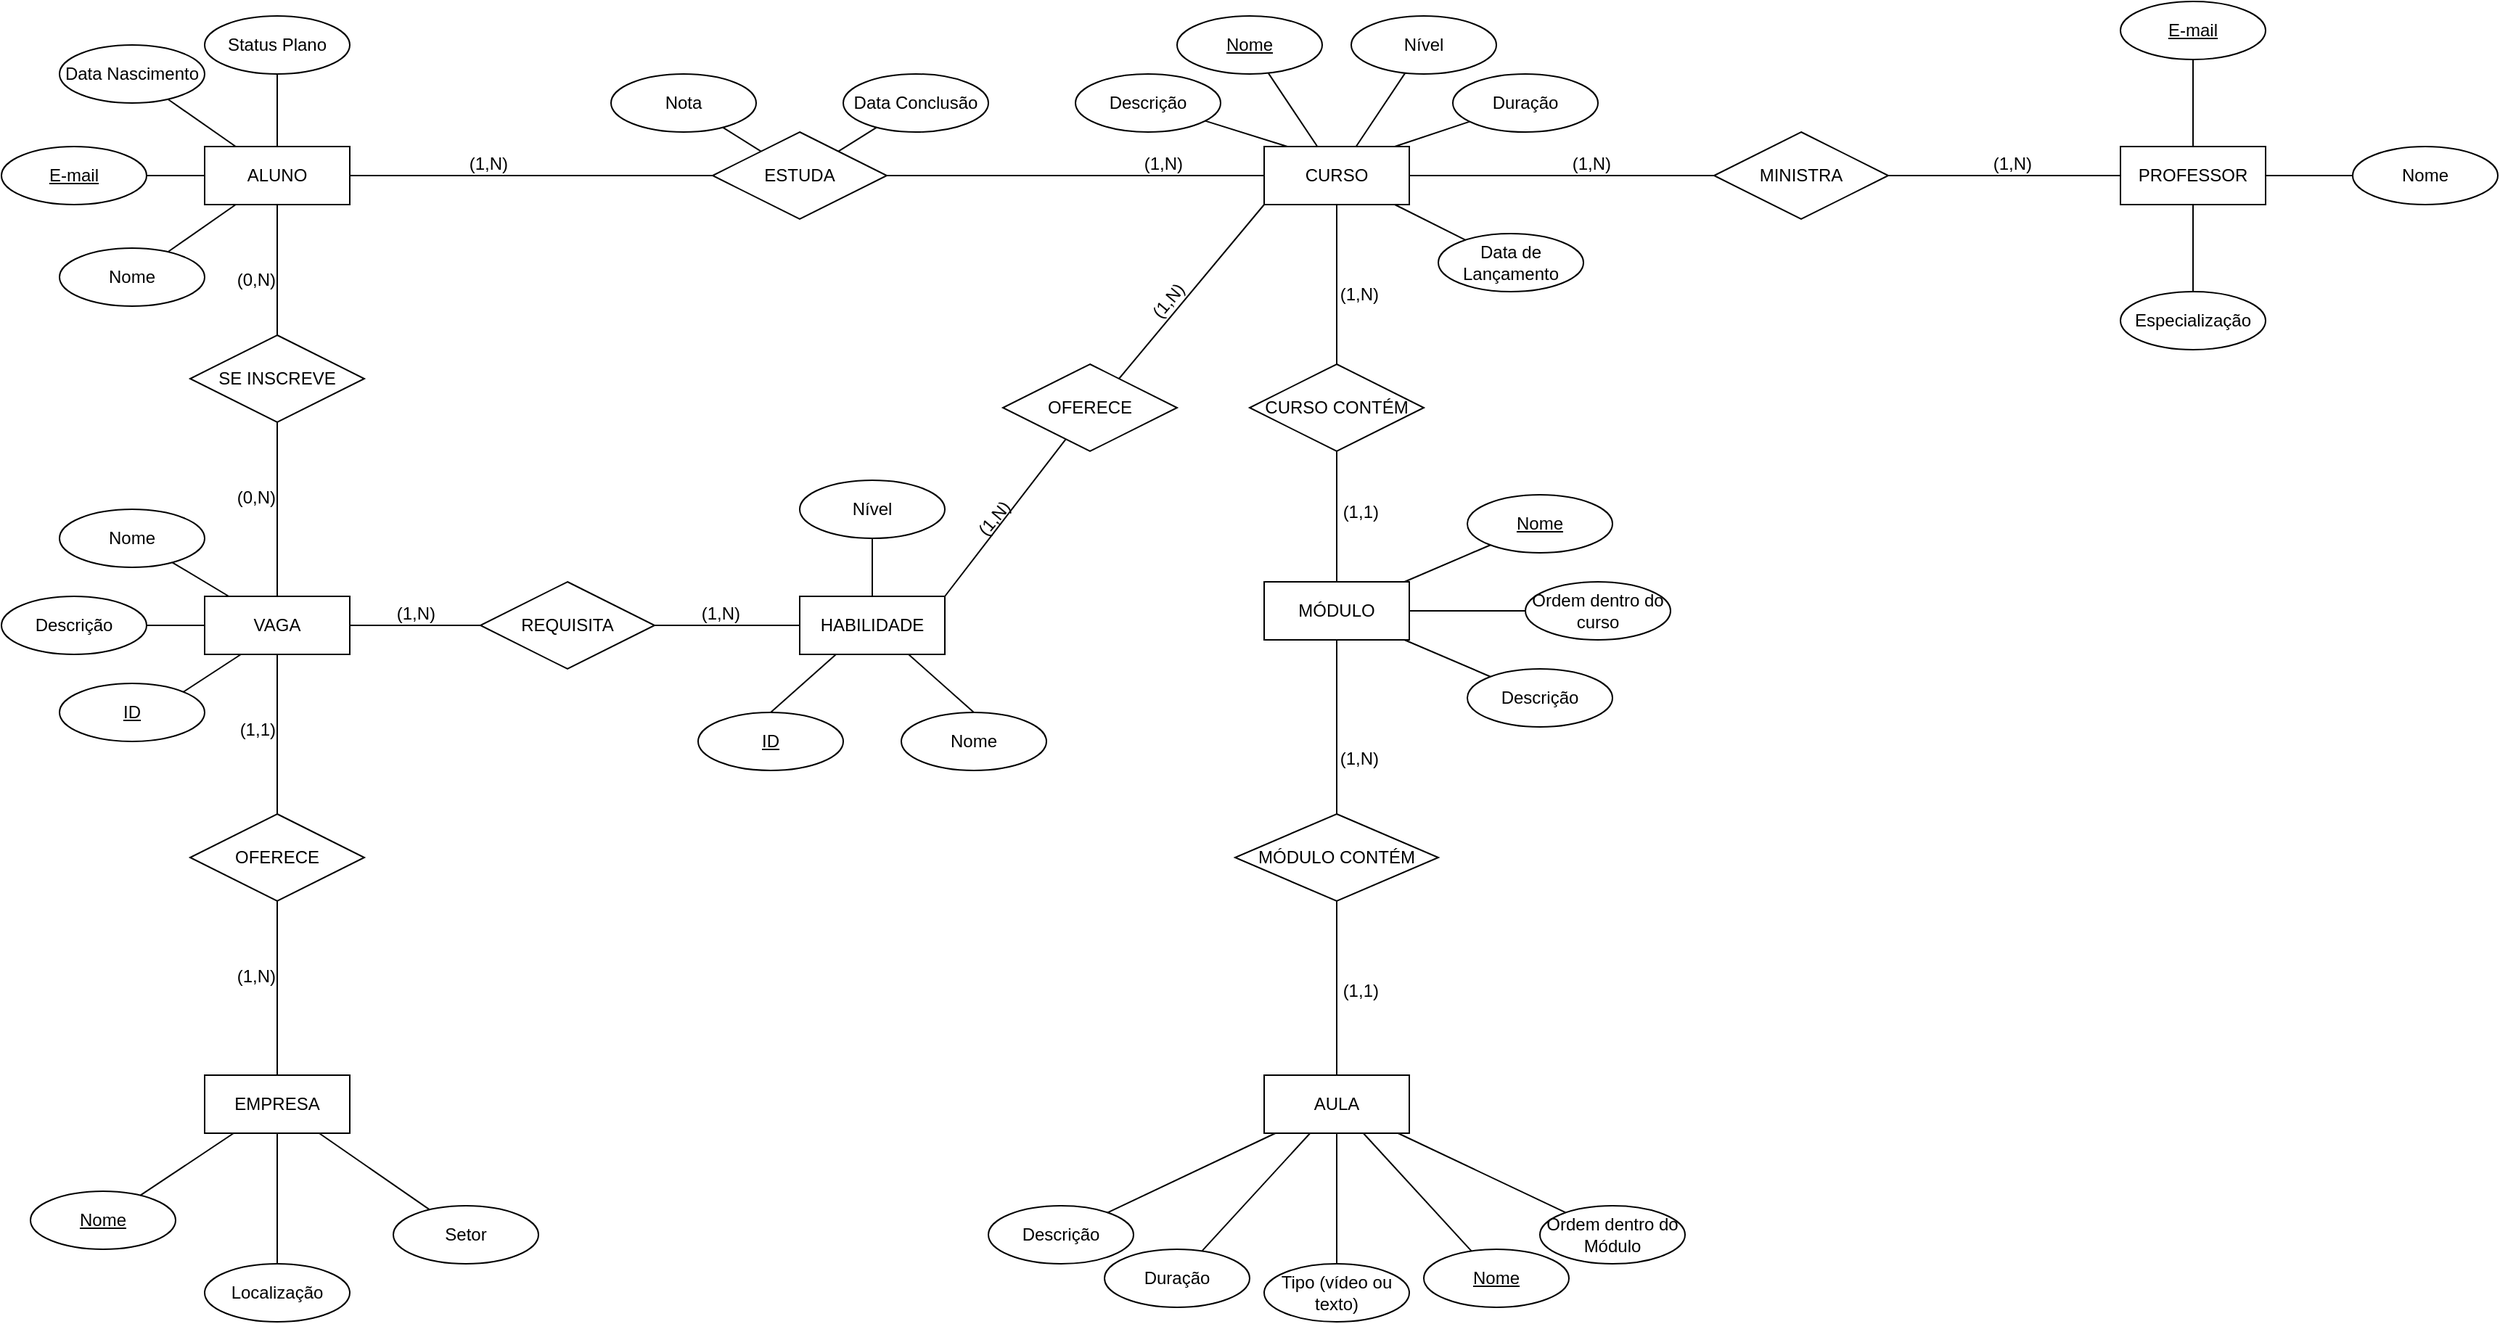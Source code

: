 <mxfile version="24.9.0">
  <diagram name="Page-1" id="-omX-KY2u4bKSU9Vu2pH">
    <mxGraphModel dx="2501" dy="780" grid="1" gridSize="10" guides="1" tooltips="1" connect="1" arrows="1" fold="1" page="1" pageScale="1" pageWidth="827" pageHeight="1169" math="0" shadow="0">
      <root>
        <mxCell id="0" />
        <mxCell id="1" parent="0" />
        <mxCell id="84Rggwo5Q6fRoOFXzcfN-1" value="&lt;div&gt;ALUNO&lt;/div&gt;" style="whiteSpace=wrap;html=1;align=center;" parent="1" vertex="1">
          <mxGeometry x="-10" y="130" width="100" height="40" as="geometry" />
        </mxCell>
        <mxCell id="84Rggwo5Q6fRoOFXzcfN-2" value="&lt;u&gt;E-mail&lt;/u&gt;" style="ellipse;whiteSpace=wrap;html=1;align=center;" parent="1" vertex="1">
          <mxGeometry x="-150" y="130" width="100" height="40" as="geometry" />
        </mxCell>
        <mxCell id="84Rggwo5Q6fRoOFXzcfN-3" value="Data Nascimento" style="ellipse;whiteSpace=wrap;html=1;align=center;" parent="1" vertex="1">
          <mxGeometry x="-110" y="60" width="100" height="40" as="geometry" />
        </mxCell>
        <mxCell id="84Rggwo5Q6fRoOFXzcfN-4" value="Status Plano" style="ellipse;whiteSpace=wrap;html=1;align=center;" parent="1" vertex="1">
          <mxGeometry x="-10" y="40" width="100" height="40" as="geometry" />
        </mxCell>
        <mxCell id="84Rggwo5Q6fRoOFXzcfN-6" value="" style="endArrow=none;html=1;rounded=0;" parent="1" source="84Rggwo5Q6fRoOFXzcfN-84" target="84Rggwo5Q6fRoOFXzcfN-1" edge="1">
          <mxGeometry relative="1" as="geometry">
            <mxPoint x="180" y="200.0" as="sourcePoint" />
            <mxPoint x="410" y="199.5" as="targetPoint" />
          </mxGeometry>
        </mxCell>
        <mxCell id="84Rggwo5Q6fRoOFXzcfN-7" value="" style="endArrow=none;html=1;rounded=0;" parent="1" source="84Rggwo5Q6fRoOFXzcfN-2" target="84Rggwo5Q6fRoOFXzcfN-1" edge="1">
          <mxGeometry relative="1" as="geometry">
            <mxPoint x="170" y="150" as="sourcePoint" />
            <mxPoint x="190" y="150" as="targetPoint" />
          </mxGeometry>
        </mxCell>
        <mxCell id="84Rggwo5Q6fRoOFXzcfN-9" value="ESTUDA" style="shape=rhombus;perimeter=rhombusPerimeter;whiteSpace=wrap;html=1;align=center;" parent="1" vertex="1">
          <mxGeometry x="340" y="120" width="120" height="60" as="geometry" />
        </mxCell>
        <mxCell id="84Rggwo5Q6fRoOFXzcfN-10" value="" style="endArrow=none;html=1;rounded=0;" parent="1" source="84Rggwo5Q6fRoOFXzcfN-9" target="84Rggwo5Q6fRoOFXzcfN-1" edge="1">
          <mxGeometry relative="1" as="geometry">
            <mxPoint x="350" y="210" as="sourcePoint" />
            <mxPoint x="510" y="210" as="targetPoint" />
          </mxGeometry>
        </mxCell>
        <mxCell id="84Rggwo5Q6fRoOFXzcfN-11" value="&lt;div&gt;(1,N)&lt;/div&gt;" style="resizable=0;html=1;whiteSpace=wrap;align=right;verticalAlign=bottom;" parent="84Rggwo5Q6fRoOFXzcfN-10" connectable="0" vertex="1">
          <mxGeometry x="1" relative="1" as="geometry">
            <mxPoint x="110" as="offset" />
          </mxGeometry>
        </mxCell>
        <mxCell id="84Rggwo5Q6fRoOFXzcfN-12" value="CURSO" style="whiteSpace=wrap;html=1;align=center;" parent="1" vertex="1">
          <mxGeometry x="720" y="130" width="100" height="40" as="geometry" />
        </mxCell>
        <mxCell id="84Rggwo5Q6fRoOFXzcfN-13" value="Nome" style="ellipse;whiteSpace=wrap;html=1;align=center;fontStyle=4;" parent="1" vertex="1">
          <mxGeometry x="660" y="40" width="100" height="40" as="geometry" />
        </mxCell>
        <mxCell id="84Rggwo5Q6fRoOFXzcfN-14" value="Descrição" style="ellipse;whiteSpace=wrap;html=1;align=center;" parent="1" vertex="1">
          <mxGeometry x="590" y="80" width="100" height="40" as="geometry" />
        </mxCell>
        <mxCell id="84Rggwo5Q6fRoOFXzcfN-15" value="Nível" style="ellipse;whiteSpace=wrap;html=1;align=center;" parent="1" vertex="1">
          <mxGeometry x="780" y="40" width="100" height="40" as="geometry" />
        </mxCell>
        <mxCell id="84Rggwo5Q6fRoOFXzcfN-16" value="Data de Lançamento" style="ellipse;whiteSpace=wrap;html=1;align=center;" parent="1" vertex="1">
          <mxGeometry x="840" y="190" width="100" height="40" as="geometry" />
        </mxCell>
        <mxCell id="84Rggwo5Q6fRoOFXzcfN-17" value="Duração" style="ellipse;whiteSpace=wrap;html=1;align=center;" parent="1" vertex="1">
          <mxGeometry x="850" y="80" width="100" height="40" as="geometry" />
        </mxCell>
        <mxCell id="84Rggwo5Q6fRoOFXzcfN-18" value="" style="endArrow=none;html=1;rounded=0;" parent="1" source="84Rggwo5Q6fRoOFXzcfN-13" target="84Rggwo5Q6fRoOFXzcfN-12" edge="1">
          <mxGeometry relative="1" as="geometry">
            <mxPoint x="420" y="410" as="sourcePoint" />
            <mxPoint x="580" y="410" as="targetPoint" />
          </mxGeometry>
        </mxCell>
        <mxCell id="84Rggwo5Q6fRoOFXzcfN-19" value="" style="endArrow=none;html=1;rounded=0;entryX=0.16;entryY=0;entryDx=0;entryDy=0;entryPerimeter=0;" parent="1" source="84Rggwo5Q6fRoOFXzcfN-14" target="84Rggwo5Q6fRoOFXzcfN-12" edge="1">
          <mxGeometry relative="1" as="geometry">
            <mxPoint x="482" y="432" as="sourcePoint" />
            <mxPoint x="514" y="450" as="targetPoint" />
          </mxGeometry>
        </mxCell>
        <mxCell id="84Rggwo5Q6fRoOFXzcfN-20" value="" style="endArrow=none;html=1;rounded=0;" parent="1" source="84Rggwo5Q6fRoOFXzcfN-15" target="84Rggwo5Q6fRoOFXzcfN-12" edge="1">
          <mxGeometry relative="1" as="geometry">
            <mxPoint x="492" y="442" as="sourcePoint" />
            <mxPoint x="524" y="460" as="targetPoint" />
          </mxGeometry>
        </mxCell>
        <mxCell id="84Rggwo5Q6fRoOFXzcfN-21" value="" style="endArrow=none;html=1;rounded=0;" parent="1" target="84Rggwo5Q6fRoOFXzcfN-17" edge="1">
          <mxGeometry relative="1" as="geometry">
            <mxPoint x="810" y="130" as="sourcePoint" />
            <mxPoint x="534" y="470" as="targetPoint" />
          </mxGeometry>
        </mxCell>
        <mxCell id="84Rggwo5Q6fRoOFXzcfN-22" value="MINISTRA" style="shape=rhombus;perimeter=rhombusPerimeter;whiteSpace=wrap;html=1;align=center;" parent="1" vertex="1">
          <mxGeometry x="1030" y="120" width="120" height="60" as="geometry" />
        </mxCell>
        <mxCell id="84Rggwo5Q6fRoOFXzcfN-23" value="" style="endArrow=none;html=1;rounded=0;" parent="1" source="84Rggwo5Q6fRoOFXzcfN-22" target="84Rggwo5Q6fRoOFXzcfN-12" edge="1">
          <mxGeometry relative="1" as="geometry">
            <mxPoint x="750" y="410" as="sourcePoint" />
            <mxPoint x="910" y="410" as="targetPoint" />
          </mxGeometry>
        </mxCell>
        <mxCell id="84Rggwo5Q6fRoOFXzcfN-24" value="(1,N)" style="resizable=0;html=1;whiteSpace=wrap;align=right;verticalAlign=bottom;" parent="84Rggwo5Q6fRoOFXzcfN-23" connectable="0" vertex="1">
          <mxGeometry x="1" relative="1" as="geometry">
            <mxPoint x="140" as="offset" />
          </mxGeometry>
        </mxCell>
        <mxCell id="84Rggwo5Q6fRoOFXzcfN-25" value="PROFESSOR" style="whiteSpace=wrap;html=1;align=center;" parent="1" vertex="1">
          <mxGeometry x="1310" y="130" width="100" height="40" as="geometry" />
        </mxCell>
        <mxCell id="84Rggwo5Q6fRoOFXzcfN-26" value="" style="endArrow=none;html=1;rounded=0;entryX=0;entryY=0.5;entryDx=0;entryDy=0;exitX=1;exitY=0.5;exitDx=0;exitDy=0;" parent="1" source="84Rggwo5Q6fRoOFXzcfN-22" target="84Rggwo5Q6fRoOFXzcfN-25" edge="1">
          <mxGeometry relative="1" as="geometry">
            <mxPoint x="880" y="410" as="sourcePoint" />
            <mxPoint x="1040" y="410" as="targetPoint" />
          </mxGeometry>
        </mxCell>
        <mxCell id="84Rggwo5Q6fRoOFXzcfN-27" value="(1,N)" style="resizable=0;html=1;whiteSpace=wrap;align=right;verticalAlign=bottom;" parent="84Rggwo5Q6fRoOFXzcfN-26" connectable="0" vertex="1">
          <mxGeometry x="1" relative="1" as="geometry">
            <mxPoint x="-60" as="offset" />
          </mxGeometry>
        </mxCell>
        <mxCell id="84Rggwo5Q6fRoOFXzcfN-28" value="Nome" style="ellipse;whiteSpace=wrap;html=1;align=center;fontStyle=0;" parent="1" vertex="1">
          <mxGeometry x="1470" y="130" width="100" height="40" as="geometry" />
        </mxCell>
        <mxCell id="84Rggwo5Q6fRoOFXzcfN-30" value="Especialização" style="ellipse;whiteSpace=wrap;html=1;align=center;" parent="1" vertex="1">
          <mxGeometry x="1310" y="230" width="100" height="40" as="geometry" />
        </mxCell>
        <mxCell id="84Rggwo5Q6fRoOFXzcfN-32" value="&lt;u&gt;E-mail&lt;/u&gt;" style="ellipse;whiteSpace=wrap;html=1;align=center;" parent="1" vertex="1">
          <mxGeometry x="1310" y="30" width="100" height="40" as="geometry" />
        </mxCell>
        <mxCell id="84Rggwo5Q6fRoOFXzcfN-34" value="" style="endArrow=none;html=1;rounded=0;" parent="1" source="84Rggwo5Q6fRoOFXzcfN-32" target="84Rggwo5Q6fRoOFXzcfN-25" edge="1">
          <mxGeometry relative="1" as="geometry">
            <mxPoint x="1020" y="430" as="sourcePoint" />
            <mxPoint x="1140" y="460" as="targetPoint" />
          </mxGeometry>
        </mxCell>
        <mxCell id="84Rggwo5Q6fRoOFXzcfN-35" value="" style="endArrow=none;html=1;rounded=0;" parent="1" source="84Rggwo5Q6fRoOFXzcfN-25" target="84Rggwo5Q6fRoOFXzcfN-30" edge="1">
          <mxGeometry relative="1" as="geometry">
            <mxPoint x="1030" y="440" as="sourcePoint" />
            <mxPoint x="1095" y="470" as="targetPoint" />
          </mxGeometry>
        </mxCell>
        <mxCell id="84Rggwo5Q6fRoOFXzcfN-36" value="MÓDULO" style="whiteSpace=wrap;html=1;align=center;" parent="1" vertex="1">
          <mxGeometry x="720" y="430" width="100" height="40" as="geometry" />
        </mxCell>
        <mxCell id="84Rggwo5Q6fRoOFXzcfN-37" value="" style="endArrow=none;html=1;rounded=0;" parent="1" source="84Rggwo5Q6fRoOFXzcfN-95" target="84Rggwo5Q6fRoOFXzcfN-36" edge="1">
          <mxGeometry relative="1" as="geometry">
            <mxPoint x="770" y="330" as="sourcePoint" />
            <mxPoint x="769.75" y="420" as="targetPoint" />
          </mxGeometry>
        </mxCell>
        <mxCell id="84Rggwo5Q6fRoOFXzcfN-38" value="(1,1)" style="resizable=0;html=1;whiteSpace=wrap;align=right;verticalAlign=bottom;" parent="84Rggwo5Q6fRoOFXzcfN-37" connectable="0" vertex="1">
          <mxGeometry x="1" relative="1" as="geometry">
            <mxPoint x="30" y="-40" as="offset" />
          </mxGeometry>
        </mxCell>
        <mxCell id="84Rggwo5Q6fRoOFXzcfN-39" value="" style="endArrow=none;html=1;rounded=0;" parent="1" source="84Rggwo5Q6fRoOFXzcfN-95" target="84Rggwo5Q6fRoOFXzcfN-12" edge="1">
          <mxGeometry relative="1" as="geometry">
            <mxPoint x="770" y="270" as="sourcePoint" />
            <mxPoint x="610" y="610" as="targetPoint" />
          </mxGeometry>
        </mxCell>
        <mxCell id="84Rggwo5Q6fRoOFXzcfN-40" value="(1,N)" style="resizable=0;html=1;whiteSpace=wrap;align=right;verticalAlign=bottom;" parent="84Rggwo5Q6fRoOFXzcfN-39" connectable="0" vertex="1">
          <mxGeometry x="1" relative="1" as="geometry">
            <mxPoint x="30" y="70" as="offset" />
          </mxGeometry>
        </mxCell>
        <mxCell id="84Rggwo5Q6fRoOFXzcfN-41" value="Ordem dentro do curso" style="ellipse;whiteSpace=wrap;html=1;align=center;" parent="1" vertex="1">
          <mxGeometry x="900" y="430" width="100" height="40" as="geometry" />
        </mxCell>
        <mxCell id="84Rggwo5Q6fRoOFXzcfN-42" value="Descrição" style="ellipse;whiteSpace=wrap;html=1;align=center;" parent="1" vertex="1">
          <mxGeometry x="860" y="490" width="100" height="40" as="geometry" />
        </mxCell>
        <mxCell id="84Rggwo5Q6fRoOFXzcfN-43" value="" style="endArrow=none;html=1;rounded=0;" parent="1" source="84Rggwo5Q6fRoOFXzcfN-42" target="84Rggwo5Q6fRoOFXzcfN-36" edge="1">
          <mxGeometry relative="1" as="geometry">
            <mxPoint x="450" y="810" as="sourcePoint" />
            <mxPoint x="610" y="810" as="targetPoint" />
          </mxGeometry>
        </mxCell>
        <mxCell id="84Rggwo5Q6fRoOFXzcfN-44" value="" style="endArrow=none;html=1;rounded=0;" parent="1" source="84Rggwo5Q6fRoOFXzcfN-36" target="84Rggwo5Q6fRoOFXzcfN-41" edge="1">
          <mxGeometry relative="1" as="geometry">
            <mxPoint x="465" y="796" as="sourcePoint" />
            <mxPoint x="500" y="770" as="targetPoint" />
          </mxGeometry>
        </mxCell>
        <mxCell id="84Rggwo5Q6fRoOFXzcfN-45" value="" style="endArrow=none;html=1;rounded=0;" parent="1" source="84Rggwo5Q6fRoOFXzcfN-36" target="84Rggwo5Q6fRoOFXzcfN-61" edge="1">
          <mxGeometry relative="1" as="geometry">
            <mxPoint x="820" y="450" as="sourcePoint" />
            <mxPoint x="624.645" y="714.142" as="targetPoint" />
          </mxGeometry>
        </mxCell>
        <mxCell id="84Rggwo5Q6fRoOFXzcfN-46" value="MÓDULO CONTÉM" style="shape=rhombus;perimeter=rhombusPerimeter;whiteSpace=wrap;html=1;align=center;" parent="1" vertex="1">
          <mxGeometry x="700" y="590" width="140" height="60" as="geometry" />
        </mxCell>
        <mxCell id="84Rggwo5Q6fRoOFXzcfN-47" value="" style="endArrow=none;html=1;rounded=0;" parent="1" source="84Rggwo5Q6fRoOFXzcfN-46" target="84Rggwo5Q6fRoOFXzcfN-36" edge="1">
          <mxGeometry relative="1" as="geometry">
            <mxPoint x="450" y="910" as="sourcePoint" />
            <mxPoint x="610" y="910" as="targetPoint" />
          </mxGeometry>
        </mxCell>
        <mxCell id="84Rggwo5Q6fRoOFXzcfN-48" value="(1,N)" style="resizable=0;html=1;whiteSpace=wrap;align=right;verticalAlign=bottom;" parent="84Rggwo5Q6fRoOFXzcfN-47" connectable="0" vertex="1">
          <mxGeometry x="1" relative="1" as="geometry">
            <mxPoint x="30" y="90" as="offset" />
          </mxGeometry>
        </mxCell>
        <mxCell id="84Rggwo5Q6fRoOFXzcfN-49" value="AULA" style="whiteSpace=wrap;html=1;align=center;" parent="1" vertex="1">
          <mxGeometry x="720" y="770" width="100" height="40" as="geometry" />
        </mxCell>
        <mxCell id="84Rggwo5Q6fRoOFXzcfN-50" value="" style="endArrow=none;html=1;rounded=0;entryX=0.5;entryY=0;entryDx=0;entryDy=0;exitX=0.5;exitY=1;exitDx=0;exitDy=0;" parent="1" source="84Rggwo5Q6fRoOFXzcfN-46" target="84Rggwo5Q6fRoOFXzcfN-49" edge="1">
          <mxGeometry relative="1" as="geometry">
            <mxPoint x="450" y="910" as="sourcePoint" />
            <mxPoint x="610" y="910" as="targetPoint" />
          </mxGeometry>
        </mxCell>
        <mxCell id="84Rggwo5Q6fRoOFXzcfN-51" value="(1,1)" style="resizable=0;html=1;whiteSpace=wrap;align=right;verticalAlign=bottom;" parent="84Rggwo5Q6fRoOFXzcfN-50" connectable="0" vertex="1">
          <mxGeometry x="1" relative="1" as="geometry">
            <mxPoint x="30" y="-50" as="offset" />
          </mxGeometry>
        </mxCell>
        <mxCell id="84Rggwo5Q6fRoOFXzcfN-52" value="Ordem dentro do Módulo" style="ellipse;whiteSpace=wrap;html=1;align=center;" parent="1" vertex="1">
          <mxGeometry x="910" y="860" width="100" height="40" as="geometry" />
        </mxCell>
        <mxCell id="84Rggwo5Q6fRoOFXzcfN-53" value="Tipo (vídeo ou texto)" style="ellipse;whiteSpace=wrap;html=1;align=center;" parent="1" vertex="1">
          <mxGeometry x="720" y="900" width="100" height="40" as="geometry" />
        </mxCell>
        <mxCell id="84Rggwo5Q6fRoOFXzcfN-54" value="Descrição" style="ellipse;whiteSpace=wrap;html=1;align=center;" parent="1" vertex="1">
          <mxGeometry x="530" y="860" width="100" height="40" as="geometry" />
        </mxCell>
        <mxCell id="84Rggwo5Q6fRoOFXzcfN-55" value="Duração" style="ellipse;whiteSpace=wrap;html=1;align=center;" parent="1" vertex="1">
          <mxGeometry x="610" y="890" width="100" height="40" as="geometry" />
        </mxCell>
        <mxCell id="84Rggwo5Q6fRoOFXzcfN-56" value="" style="endArrow=none;html=1;rounded=0;" parent="1" source="84Rggwo5Q6fRoOFXzcfN-54" target="84Rggwo5Q6fRoOFXzcfN-49" edge="1">
          <mxGeometry relative="1" as="geometry">
            <mxPoint x="450" y="810" as="sourcePoint" />
            <mxPoint x="610" y="810" as="targetPoint" />
          </mxGeometry>
        </mxCell>
        <mxCell id="84Rggwo5Q6fRoOFXzcfN-57" value="" style="endArrow=none;html=1;rounded=0;" parent="1" source="84Rggwo5Q6fRoOFXzcfN-55" target="84Rggwo5Q6fRoOFXzcfN-49" edge="1">
          <mxGeometry relative="1" as="geometry">
            <mxPoint x="480" y="1000" as="sourcePoint" />
            <mxPoint x="525" y="1020" as="targetPoint" />
          </mxGeometry>
        </mxCell>
        <mxCell id="84Rggwo5Q6fRoOFXzcfN-58" value="" style="endArrow=none;html=1;rounded=0;" parent="1" source="84Rggwo5Q6fRoOFXzcfN-49" target="84Rggwo5Q6fRoOFXzcfN-53" edge="1">
          <mxGeometry relative="1" as="geometry">
            <mxPoint x="490" y="1010" as="sourcePoint" />
            <mxPoint x="535" y="1030" as="targetPoint" />
          </mxGeometry>
        </mxCell>
        <mxCell id="84Rggwo5Q6fRoOFXzcfN-59" value="" style="endArrow=none;html=1;rounded=0;" parent="1" source="84Rggwo5Q6fRoOFXzcfN-49" target="84Rggwo5Q6fRoOFXzcfN-52" edge="1">
          <mxGeometry relative="1" as="geometry">
            <mxPoint x="510" y="1030" as="sourcePoint" />
            <mxPoint x="555" y="1050" as="targetPoint" />
          </mxGeometry>
        </mxCell>
        <mxCell id="84Rggwo5Q6fRoOFXzcfN-60" value="Nome" style="ellipse;whiteSpace=wrap;html=1;align=center;fontStyle=4;" parent="1" vertex="1">
          <mxGeometry x="830" y="890" width="100" height="40" as="geometry" />
        </mxCell>
        <mxCell id="84Rggwo5Q6fRoOFXzcfN-61" value="Nome" style="ellipse;whiteSpace=wrap;html=1;align=center;fontStyle=4;" parent="1" vertex="1">
          <mxGeometry x="860" y="370" width="100" height="40" as="geometry" />
        </mxCell>
        <mxCell id="84Rggwo5Q6fRoOFXzcfN-62" value="EMPRESA" style="whiteSpace=wrap;html=1;align=center;" parent="1" vertex="1">
          <mxGeometry x="-10" y="770" width="100" height="40" as="geometry" />
        </mxCell>
        <mxCell id="84Rggwo5Q6fRoOFXzcfN-63" value="Nome" style="ellipse;whiteSpace=wrap;html=1;align=center;fontStyle=4;" parent="1" vertex="1">
          <mxGeometry x="-130" y="850" width="100" height="40" as="geometry" />
        </mxCell>
        <mxCell id="84Rggwo5Q6fRoOFXzcfN-64" value="Setor" style="ellipse;whiteSpace=wrap;html=1;align=center;" parent="1" vertex="1">
          <mxGeometry x="120" y="860" width="100" height="40" as="geometry" />
        </mxCell>
        <mxCell id="84Rggwo5Q6fRoOFXzcfN-65" value="Localização" style="ellipse;whiteSpace=wrap;html=1;align=center;" parent="1" vertex="1">
          <mxGeometry x="-10" y="900" width="100" height="40" as="geometry" />
        </mxCell>
        <mxCell id="84Rggwo5Q6fRoOFXzcfN-66" value="VAGA" style="whiteSpace=wrap;html=1;align=center;" parent="1" vertex="1">
          <mxGeometry x="-10" y="440" width="100" height="40" as="geometry" />
        </mxCell>
        <mxCell id="84Rggwo5Q6fRoOFXzcfN-67" value="" style="endArrow=none;html=1;rounded=0;" parent="1" source="CaM7xlCMLQ7idXJdT8iR-3" target="84Rggwo5Q6fRoOFXzcfN-62" edge="1">
          <mxGeometry relative="1" as="geometry">
            <mxPoint x="250" y="650" as="sourcePoint" />
            <mxPoint x="205" y="630" as="targetPoint" />
          </mxGeometry>
        </mxCell>
        <mxCell id="84Rggwo5Q6fRoOFXzcfN-68" value="(1,N)" style="resizable=0;html=1;whiteSpace=wrap;align=right;verticalAlign=bottom;" parent="84Rggwo5Q6fRoOFXzcfN-67" connectable="0" vertex="1">
          <mxGeometry x="1" relative="1" as="geometry">
            <mxPoint y="-60" as="offset" />
          </mxGeometry>
        </mxCell>
        <mxCell id="84Rggwo5Q6fRoOFXzcfN-69" value="" style="endArrow=none;html=1;rounded=0;" parent="1" source="CaM7xlCMLQ7idXJdT8iR-3" target="84Rggwo5Q6fRoOFXzcfN-66" edge="1">
          <mxGeometry relative="1" as="geometry">
            <mxPoint x="250" y="590" as="sourcePoint" />
            <mxPoint x="-60" y="590" as="targetPoint" />
          </mxGeometry>
        </mxCell>
        <mxCell id="84Rggwo5Q6fRoOFXzcfN-70" value="(1,1)" style="resizable=0;html=1;whiteSpace=wrap;align=right;verticalAlign=bottom;" parent="84Rggwo5Q6fRoOFXzcfN-69" connectable="0" vertex="1">
          <mxGeometry x="1" relative="1" as="geometry">
            <mxPoint y="60" as="offset" />
          </mxGeometry>
        </mxCell>
        <mxCell id="84Rggwo5Q6fRoOFXzcfN-71" value="" style="endArrow=none;html=1;rounded=0;" parent="1" source="84Rggwo5Q6fRoOFXzcfN-62" target="84Rggwo5Q6fRoOFXzcfN-63" edge="1">
          <mxGeometry relative="1" as="geometry">
            <mxPoint x="144.64" y="670" as="sourcePoint" />
            <mxPoint x="139.995" y="835.858" as="targetPoint" />
          </mxGeometry>
        </mxCell>
        <mxCell id="84Rggwo5Q6fRoOFXzcfN-74" value="Nome" style="ellipse;whiteSpace=wrap;html=1;align=center;" parent="1" vertex="1">
          <mxGeometry x="-110" y="380" width="100" height="40" as="geometry" />
        </mxCell>
        <mxCell id="84Rggwo5Q6fRoOFXzcfN-76" value="SE INSCREVE" style="shape=rhombus;perimeter=rhombusPerimeter;whiteSpace=wrap;html=1;align=center;" parent="1" vertex="1">
          <mxGeometry x="-20" y="260" width="120" height="60" as="geometry" />
        </mxCell>
        <mxCell id="84Rggwo5Q6fRoOFXzcfN-79" value="" style="endArrow=none;html=1;rounded=0;" parent="1" source="84Rggwo5Q6fRoOFXzcfN-66" target="84Rggwo5Q6fRoOFXzcfN-74" edge="1">
          <mxGeometry relative="1" as="geometry">
            <mxPoint x="215" y="510" as="sourcePoint" />
            <mxPoint x="260" y="500" as="targetPoint" />
          </mxGeometry>
        </mxCell>
        <mxCell id="84Rggwo5Q6fRoOFXzcfN-80" value="" style="endArrow=none;html=1;rounded=0;" parent="1" source="84Rggwo5Q6fRoOFXzcfN-76" target="84Rggwo5Q6fRoOFXzcfN-1" edge="1">
          <mxGeometry relative="1" as="geometry">
            <mxPoint x="170" y="420" as="sourcePoint" />
            <mxPoint x="330" y="420" as="targetPoint" />
          </mxGeometry>
        </mxCell>
        <mxCell id="84Rggwo5Q6fRoOFXzcfN-81" value="(0,N)" style="resizable=0;html=1;whiteSpace=wrap;align=right;verticalAlign=bottom;" parent="84Rggwo5Q6fRoOFXzcfN-80" connectable="0" vertex="1">
          <mxGeometry x="1" relative="1" as="geometry">
            <mxPoint y="60" as="offset" />
          </mxGeometry>
        </mxCell>
        <mxCell id="84Rggwo5Q6fRoOFXzcfN-82" value="" style="endArrow=none;html=1;rounded=0;" parent="1" source="84Rggwo5Q6fRoOFXzcfN-76" target="84Rggwo5Q6fRoOFXzcfN-66" edge="1">
          <mxGeometry relative="1" as="geometry">
            <mxPoint x="147" y="290" as="sourcePoint" />
            <mxPoint x="330" y="420" as="targetPoint" />
          </mxGeometry>
        </mxCell>
        <mxCell id="84Rggwo5Q6fRoOFXzcfN-83" value="(0,N)" style="resizable=0;html=1;whiteSpace=wrap;align=right;verticalAlign=bottom;" parent="84Rggwo5Q6fRoOFXzcfN-82" connectable="0" vertex="1">
          <mxGeometry x="1" relative="1" as="geometry">
            <mxPoint y="-60" as="offset" />
          </mxGeometry>
        </mxCell>
        <mxCell id="84Rggwo5Q6fRoOFXzcfN-84" value="Nome" style="ellipse;whiteSpace=wrap;html=1;align=center;fontStyle=0;" parent="1" vertex="1">
          <mxGeometry x="-110" y="200" width="100" height="40" as="geometry" />
        </mxCell>
        <mxCell id="84Rggwo5Q6fRoOFXzcfN-85" value="" style="endArrow=none;html=1;rounded=0;" parent="1" source="84Rggwo5Q6fRoOFXzcfN-12" target="84Rggwo5Q6fRoOFXzcfN-16" edge="1">
          <mxGeometry width="50" height="50" relative="1" as="geometry">
            <mxPoint x="890" y="330" as="sourcePoint" />
            <mxPoint x="940" y="280" as="targetPoint" />
          </mxGeometry>
        </mxCell>
        <mxCell id="84Rggwo5Q6fRoOFXzcfN-86" value="" style="endArrow=none;html=1;rounded=0;" parent="1" source="84Rggwo5Q6fRoOFXzcfN-9" target="84Rggwo5Q6fRoOFXzcfN-12" edge="1">
          <mxGeometry width="50" height="50" relative="1" as="geometry">
            <mxPoint x="890" y="330" as="sourcePoint" />
            <mxPoint x="940" y="280" as="targetPoint" />
          </mxGeometry>
        </mxCell>
        <mxCell id="84Rggwo5Q6fRoOFXzcfN-88" value="" style="endArrow=none;html=1;rounded=0;" parent="1" source="84Rggwo5Q6fRoOFXzcfN-25" target="84Rggwo5Q6fRoOFXzcfN-28" edge="1">
          <mxGeometry width="50" height="50" relative="1" as="geometry">
            <mxPoint x="1270" y="360" as="sourcePoint" />
            <mxPoint x="1320" y="310" as="targetPoint" />
          </mxGeometry>
        </mxCell>
        <mxCell id="84Rggwo5Q6fRoOFXzcfN-89" value="" style="endArrow=none;html=1;rounded=0;" parent="1" source="84Rggwo5Q6fRoOFXzcfN-49" target="84Rggwo5Q6fRoOFXzcfN-60" edge="1">
          <mxGeometry width="50" height="50" relative="1" as="geometry">
            <mxPoint x="940" y="640" as="sourcePoint" />
            <mxPoint x="990" y="590" as="targetPoint" />
          </mxGeometry>
        </mxCell>
        <mxCell id="84Rggwo5Q6fRoOFXzcfN-90" value="" style="endArrow=none;html=1;rounded=0;" parent="1" source="84Rggwo5Q6fRoOFXzcfN-3" target="84Rggwo5Q6fRoOFXzcfN-1" edge="1">
          <mxGeometry width="50" height="50" relative="1" as="geometry">
            <mxPoint x="400" y="190" as="sourcePoint" />
            <mxPoint x="450" y="140" as="targetPoint" />
          </mxGeometry>
        </mxCell>
        <mxCell id="84Rggwo5Q6fRoOFXzcfN-91" value="" style="endArrow=none;html=1;rounded=0;" parent="1" source="84Rggwo5Q6fRoOFXzcfN-65" target="84Rggwo5Q6fRoOFXzcfN-62" edge="1">
          <mxGeometry width="50" height="50" relative="1" as="geometry">
            <mxPoint x="210" y="905" as="sourcePoint" />
            <mxPoint x="260" y="855" as="targetPoint" />
          </mxGeometry>
        </mxCell>
        <mxCell id="84Rggwo5Q6fRoOFXzcfN-92" value="" style="endArrow=none;html=1;rounded=0;" parent="1" source="84Rggwo5Q6fRoOFXzcfN-62" target="84Rggwo5Q6fRoOFXzcfN-64" edge="1">
          <mxGeometry width="50" height="50" relative="1" as="geometry">
            <mxPoint x="380" y="720" as="sourcePoint" />
            <mxPoint x="430" y="670" as="targetPoint" />
          </mxGeometry>
        </mxCell>
        <mxCell id="84Rggwo5Q6fRoOFXzcfN-93" value="&amp;nbsp;" style="text;whiteSpace=wrap;html=1;" parent="1" vertex="1">
          <mxGeometry x="450" y="90" width="40" height="40" as="geometry" />
        </mxCell>
        <mxCell id="84Rggwo5Q6fRoOFXzcfN-94" value="&lt;div&gt;(1,N)&lt;/div&gt;" style="resizable=0;html=1;whiteSpace=wrap;align=right;verticalAlign=bottom;rotation=0;" parent="1" connectable="0" vertex="1">
          <mxGeometry x="660.0" y="140" as="geometry">
            <mxPoint x="5.073" y="10.544" as="offset" />
          </mxGeometry>
        </mxCell>
        <mxCell id="84Rggwo5Q6fRoOFXzcfN-95" value="CURSO CONTÉM" style="shape=rhombus;perimeter=rhombusPerimeter;whiteSpace=wrap;html=1;align=center;" parent="1" vertex="1">
          <mxGeometry x="710" y="280" width="120" height="60" as="geometry" />
        </mxCell>
        <mxCell id="84Rggwo5Q6fRoOFXzcfN-99" value="Data Conclusão" style="ellipse;whiteSpace=wrap;html=1;align=center;" parent="1" vertex="1">
          <mxGeometry x="430" y="80" width="100" height="40" as="geometry" />
        </mxCell>
        <mxCell id="84Rggwo5Q6fRoOFXzcfN-100" value="Nota" style="ellipse;whiteSpace=wrap;html=1;align=center;" parent="1" vertex="1">
          <mxGeometry x="270" y="80" width="100" height="40" as="geometry" />
        </mxCell>
        <mxCell id="84Rggwo5Q6fRoOFXzcfN-101" value="" style="endArrow=none;html=1;rounded=0;" parent="1" source="84Rggwo5Q6fRoOFXzcfN-99" target="84Rggwo5Q6fRoOFXzcfN-9" edge="1">
          <mxGeometry width="50" height="50" relative="1" as="geometry">
            <mxPoint x="430" y="120" as="sourcePoint" />
            <mxPoint x="298" y="99" as="targetPoint" />
          </mxGeometry>
        </mxCell>
        <mxCell id="84Rggwo5Q6fRoOFXzcfN-102" value="" style="endArrow=none;html=1;rounded=0;" parent="1" source="84Rggwo5Q6fRoOFXzcfN-100" target="84Rggwo5Q6fRoOFXzcfN-9" edge="1">
          <mxGeometry width="50" height="50" relative="1" as="geometry">
            <mxPoint x="283" y="150" as="sourcePoint" />
            <mxPoint x="308" y="109" as="targetPoint" />
          </mxGeometry>
        </mxCell>
        <mxCell id="CaM7xlCMLQ7idXJdT8iR-3" value="OFERECE" style="shape=rhombus;perimeter=rhombusPerimeter;whiteSpace=wrap;html=1;align=center;" parent="1" vertex="1">
          <mxGeometry x="-20" y="590" width="120" height="60" as="geometry" />
        </mxCell>
        <mxCell id="CaM7xlCMLQ7idXJdT8iR-4" value="" style="endArrow=none;html=1;rounded=0;" parent="1" source="84Rggwo5Q6fRoOFXzcfN-4" target="84Rggwo5Q6fRoOFXzcfN-1" edge="1">
          <mxGeometry width="50" height="50" relative="1" as="geometry">
            <mxPoint x="175" y="124" as="sourcePoint" />
            <mxPoint x="212" y="140" as="targetPoint" />
          </mxGeometry>
        </mxCell>
        <mxCell id="X2wxBnx1-zwjaUytrDxQ-1" value="Descrição" style="ellipse;whiteSpace=wrap;html=1;align=center;" parent="1" vertex="1">
          <mxGeometry x="-150" y="440" width="100" height="40" as="geometry" />
        </mxCell>
        <mxCell id="X2wxBnx1-zwjaUytrDxQ-3" value="&lt;u&gt;ID&lt;/u&gt;" style="ellipse;whiteSpace=wrap;html=1;align=center;" parent="1" vertex="1">
          <mxGeometry x="-110" y="500" width="100" height="40" as="geometry" />
        </mxCell>
        <mxCell id="X2wxBnx1-zwjaUytrDxQ-4" value="" style="endArrow=none;html=1;rounded=0;exitX=1;exitY=0;exitDx=0;exitDy=0;entryX=0.25;entryY=1;entryDx=0;entryDy=0;" parent="1" source="X2wxBnx1-zwjaUytrDxQ-3" target="84Rggwo5Q6fRoOFXzcfN-66" edge="1">
          <mxGeometry relative="1" as="geometry">
            <mxPoint x="149" y="433" as="sourcePoint" />
            <mxPoint x="210" y="453" as="targetPoint" />
          </mxGeometry>
        </mxCell>
        <mxCell id="zq3JjemoBhAy9N8qxQnH-1" value="HABILIDADE" style="whiteSpace=wrap;html=1;align=center;" vertex="1" parent="1">
          <mxGeometry x="400" y="440" width="100" height="40" as="geometry" />
        </mxCell>
        <mxCell id="zq3JjemoBhAy9N8qxQnH-3" value="Nome" style="ellipse;whiteSpace=wrap;html=1;align=center;" vertex="1" parent="1">
          <mxGeometry x="470" y="520" width="100" height="40" as="geometry" />
        </mxCell>
        <mxCell id="zq3JjemoBhAy9N8qxQnH-4" value="Nível" style="ellipse;whiteSpace=wrap;html=1;align=center;" vertex="1" parent="1">
          <mxGeometry x="400" y="360" width="100" height="40" as="geometry" />
        </mxCell>
        <mxCell id="zq3JjemoBhAy9N8qxQnH-5" value="&lt;u&gt;ID&lt;/u&gt;" style="ellipse;whiteSpace=wrap;html=1;align=center;" vertex="1" parent="1">
          <mxGeometry x="330" y="520" width="100" height="40" as="geometry" />
        </mxCell>
        <mxCell id="zq3JjemoBhAy9N8qxQnH-6" value="" style="endArrow=none;html=1;rounded=0;entryX=0.5;entryY=1;entryDx=0;entryDy=0;" edge="1" parent="1" source="zq3JjemoBhAy9N8qxQnH-1" target="zq3JjemoBhAy9N8qxQnH-4">
          <mxGeometry relative="1" as="geometry">
            <mxPoint x="75" y="490" as="sourcePoint" />
            <mxPoint x="155" y="516" as="targetPoint" />
          </mxGeometry>
        </mxCell>
        <mxCell id="zq3JjemoBhAy9N8qxQnH-7" value="" style="endArrow=none;html=1;rounded=0;entryX=0.5;entryY=0;entryDx=0;entryDy=0;exitX=0.25;exitY=1;exitDx=0;exitDy=0;" edge="1" parent="1" source="zq3JjemoBhAy9N8qxQnH-1" target="zq3JjemoBhAy9N8qxQnH-5">
          <mxGeometry relative="1" as="geometry">
            <mxPoint x="430" y="410" as="sourcePoint" />
            <mxPoint x="430" y="370" as="targetPoint" />
          </mxGeometry>
        </mxCell>
        <mxCell id="zq3JjemoBhAy9N8qxQnH-8" value="" style="endArrow=none;html=1;rounded=0;entryX=0.5;entryY=0;entryDx=0;entryDy=0;exitX=0.75;exitY=1;exitDx=0;exitDy=0;" edge="1" parent="1" source="zq3JjemoBhAy9N8qxQnH-1" target="zq3JjemoBhAy9N8qxQnH-3">
          <mxGeometry relative="1" as="geometry">
            <mxPoint x="440" y="420" as="sourcePoint" />
            <mxPoint x="440" y="380" as="targetPoint" />
          </mxGeometry>
        </mxCell>
        <mxCell id="zq3JjemoBhAy9N8qxQnH-9" value="REQUISITA" style="shape=rhombus;perimeter=rhombusPerimeter;whiteSpace=wrap;html=1;align=center;" vertex="1" parent="1">
          <mxGeometry x="180" y="430" width="120" height="60" as="geometry" />
        </mxCell>
        <mxCell id="zq3JjemoBhAy9N8qxQnH-10" value="OFERECE" style="shape=rhombus;perimeter=rhombusPerimeter;whiteSpace=wrap;html=1;align=center;" vertex="1" parent="1">
          <mxGeometry x="540" y="280" width="120" height="60" as="geometry" />
        </mxCell>
        <mxCell id="zq3JjemoBhAy9N8qxQnH-12" value="" style="endArrow=none;html=1;rounded=0;exitX=1;exitY=0;exitDx=0;exitDy=0;" edge="1" parent="1" source="zq3JjemoBhAy9N8qxQnH-1" target="zq3JjemoBhAy9N8qxQnH-10">
          <mxGeometry relative="1" as="geometry">
            <mxPoint x="455" y="450" as="sourcePoint" />
            <mxPoint x="500" y="490" as="targetPoint" />
          </mxGeometry>
        </mxCell>
        <mxCell id="zq3JjemoBhAy9N8qxQnH-13" value="" style="endArrow=none;html=1;rounded=0;entryX=0;entryY=1;entryDx=0;entryDy=0;" edge="1" parent="1" target="84Rggwo5Q6fRoOFXzcfN-12">
          <mxGeometry relative="1" as="geometry">
            <mxPoint x="620" y="290" as="sourcePoint" />
            <mxPoint x="585" y="337" as="targetPoint" />
          </mxGeometry>
        </mxCell>
        <mxCell id="zq3JjemoBhAy9N8qxQnH-14" value="" style="endArrow=none;html=1;rounded=0;entryX=1;entryY=0.5;entryDx=0;entryDy=0;exitX=0;exitY=0.5;exitDx=0;exitDy=0;" edge="1" parent="1" source="84Rggwo5Q6fRoOFXzcfN-66" target="X2wxBnx1-zwjaUytrDxQ-1">
          <mxGeometry relative="1" as="geometry">
            <mxPoint x="21" y="450" as="sourcePoint" />
            <mxPoint x="-25" y="417" as="targetPoint" />
          </mxGeometry>
        </mxCell>
        <mxCell id="zq3JjemoBhAy9N8qxQnH-15" value="" style="endArrow=none;html=1;rounded=0;exitX=0;exitY=0.5;exitDx=0;exitDy=0;entryX=1;entryY=0.5;entryDx=0;entryDy=0;" edge="1" parent="1" source="zq3JjemoBhAy9N8qxQnH-9" target="84Rggwo5Q6fRoOFXzcfN-66">
          <mxGeometry relative="1" as="geometry">
            <mxPoint x="17" y="450" as="sourcePoint" />
            <mxPoint x="-22" y="427" as="targetPoint" />
          </mxGeometry>
        </mxCell>
        <mxCell id="zq3JjemoBhAy9N8qxQnH-16" value="" style="endArrow=none;html=1;rounded=0;exitX=0;exitY=0.5;exitDx=0;exitDy=0;entryX=1;entryY=0.5;entryDx=0;entryDy=0;" edge="1" parent="1" source="zq3JjemoBhAy9N8qxQnH-1" target="zq3JjemoBhAy9N8qxQnH-9">
          <mxGeometry relative="1" as="geometry">
            <mxPoint x="190" y="470" as="sourcePoint" />
            <mxPoint x="310" y="460" as="targetPoint" />
          </mxGeometry>
        </mxCell>
        <mxCell id="zq3JjemoBhAy9N8qxQnH-17" value="&lt;div&gt;(1,N)&lt;/div&gt;" style="resizable=0;html=1;whiteSpace=wrap;align=right;verticalAlign=bottom;" connectable="0" vertex="1" parent="1">
          <mxGeometry x="150" y="460" as="geometry" />
        </mxCell>
        <mxCell id="zq3JjemoBhAy9N8qxQnH-18" value="&lt;div&gt;(1,N)&lt;/div&gt;" style="resizable=0;html=1;whiteSpace=wrap;align=right;verticalAlign=bottom;" connectable="0" vertex="1" parent="1">
          <mxGeometry x="360" y="460" as="geometry" />
        </mxCell>
        <mxCell id="zq3JjemoBhAy9N8qxQnH-19" value="&lt;div&gt;(1,N)&lt;/div&gt;" style="resizable=0;html=1;whiteSpace=wrap;align=right;verticalAlign=bottom;rotation=-50;" connectable="0" vertex="1" parent="1">
          <mxGeometry x="550" y="380" as="geometry" />
        </mxCell>
        <mxCell id="zq3JjemoBhAy9N8qxQnH-20" value="&lt;div&gt;(1,N)&lt;/div&gt;" style="resizable=0;html=1;whiteSpace=wrap;align=right;verticalAlign=bottom;rotation=-50;" connectable="0" vertex="1" parent="1">
          <mxGeometry x="670" y="230" as="geometry" />
        </mxCell>
      </root>
    </mxGraphModel>
  </diagram>
</mxfile>
